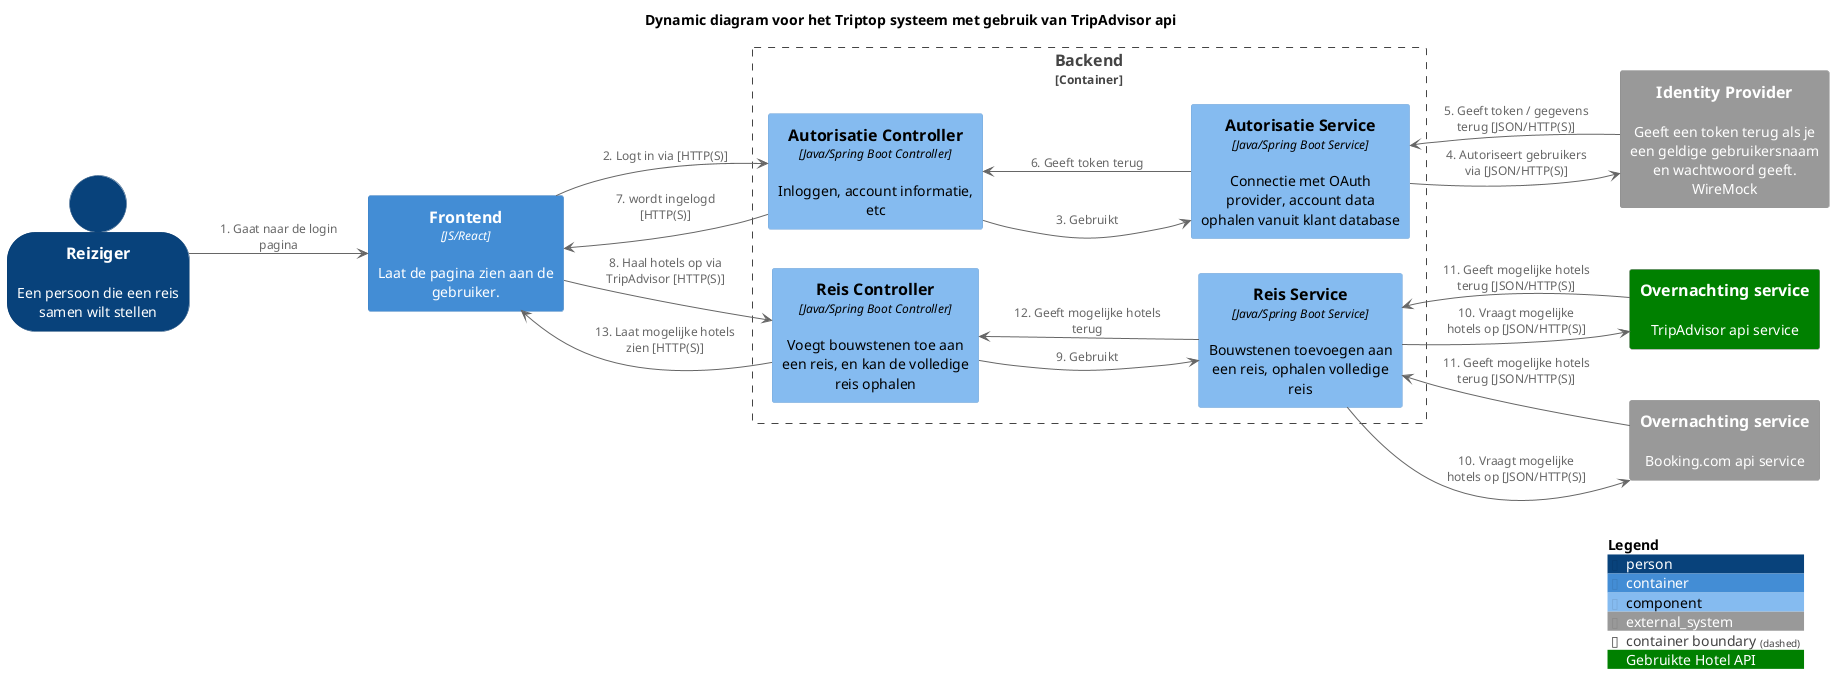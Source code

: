 @startuml

!include <C4/C4>
!include <C4/C4_Context>
!include <C4/C4_Container>
!include <C4/C4_Component>

left to right direction

SHOW_PERSON_OUTLINE()

AddRelTag("sync/async", $textColor=$ARROW_FONT_COLOR, $lineColor=$ARROW_COLOR, $lineStyle=DottedLine())
AddElementTag("Gebruikte Hotel API", $bgColor="Green", $fontColor="White")

title Dynamic diagram voor het Triptop systeem met gebruik van TripAdvisor api

Person(reiziger, Reiziger, "Een persoon die een reis samen wilt stellen")

Container(frontend, "Frontend", $techn="JS/React", $descr="Laat de pagina zien aan de gebruiker.", $tags="", $link="")
System_Ext(wiremock, "Identity Provider", "Geeft een token terug als je een geldige gebruikersnaam en wachtwoord geeft. WireMock")
System_Ext(overnachting1, "Overnachting service", "Booking.com api service")
System_Ext(overnachting2, "Overnachting service", "TripAdvisor api service", $tags="Gebruikte Hotel API")

Container_Boundary("Container", "Backend", $tags="") {
    Component(authController, "Autorisatie Controller", $techn="Java/Spring Boot Controller", $descr="Inloggen, account informatie, etc", $tags="", $link="")
    Component(reisController, "Reis Controller", $techn="Java/Spring Boot Controller", $descr="Voegt bouwstenen toe aan een reis, en kan de volledige reis ophalen", $tags="", $link="")
    Component(authService, "Autorisatie Service", $techn="Java/Spring Boot Service", $descr="Connectie met OAuth provider, account data ophalen vanuit klant database", $tags="", $link="")
    Component(reisService, "Reis Service", $techn="Java/Spring Boot Service", $descr="Bouwstenen toevoegen aan een reis, ophalen volledige reis", $tags="", $link="")
    }



reiziger --> frontend : 1. Gaat naar de login pagina
frontend --> authController : 2. Logt in via [HTTP(S)]
authController --> authService : 3. Gebruikt
authService --> wiremock : 4. Autoriseert gebruikers via [JSON/HTTP(S)]
wiremock --> authService : 5. Geeft token / gegevens terug [JSON/HTTP(S)]
authService --> authController : 6. Geeft token terug
authController --> frontend : 7. wordt ingelogd [HTTP(S)]
frontend --> reisController : 8. Haal hotels op via TripAdvisor [HTTP(S)]
reisController --> reisService : 9. Gebruikt
reisService --> overnachting1 : 10. Vraagt mogelijke hotels op [JSON/HTTP(S)]
reisService --> overnachting2 : 10. Vraagt mogelijke hotels op [JSON/HTTP(S)]
overnachting1 --> reisService : 11. Geeft mogelijke hotels terug [JSON/HTTP(S)]
overnachting2 --> reisService : 11. Geeft mogelijke hotels terug [JSON/HTTP(S)]
reisService --> reisController : 12. Geeft mogelijke hotels terug
reisController --> frontend : 13. Laat mogelijke hotels zien [HTTP(S)]


SHOW_LEGEND()

@enduml